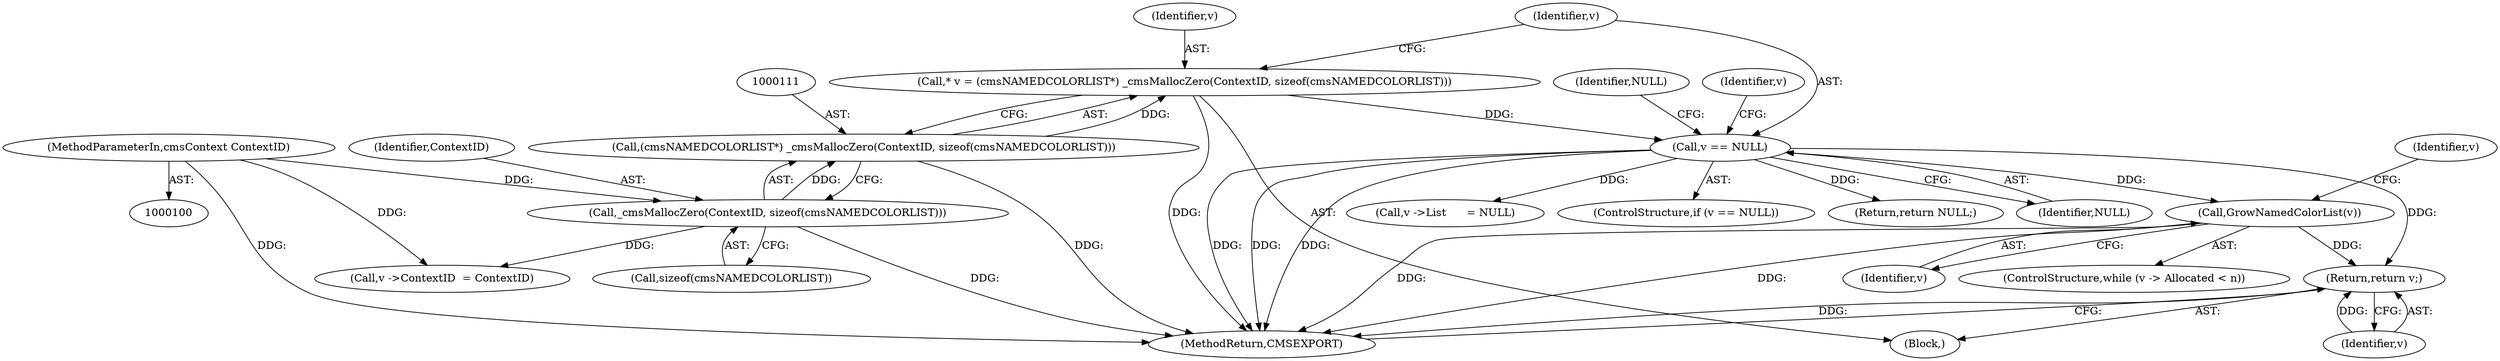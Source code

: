 digraph "0_Little-CMS_91c2db7f2559be504211b283bc3a2c631d6f06d9@pointer" {
"1000143" [label="(Call,GrowNamedColorList(v))"];
"1000117" [label="(Call,v == NULL)"];
"1000108" [label="(Call,* v = (cmsNAMEDCOLORLIST*) _cmsMallocZero(ContextID, sizeof(cmsNAMEDCOLORLIST)))"];
"1000110" [label="(Call,(cmsNAMEDCOLORLIST*) _cmsMallocZero(ContextID, sizeof(cmsNAMEDCOLORLIST)))"];
"1000112" [label="(Call,_cmsMallocZero(ContextID, sizeof(cmsNAMEDCOLORLIST)))"];
"1000101" [label="(MethodParameterIn,cmsContext ContextID)"];
"1000185" [label="(Return,return v;)"];
"1000185" [label="(Return,return v;)"];
"1000113" [label="(Identifier,ContextID)"];
"1000187" [label="(MethodReturn,CMSEXPORT)"];
"1000106" [label="(Block,)"];
"1000108" [label="(Call,* v = (cmsNAMEDCOLORLIST*) _cmsMallocZero(ContextID, sizeof(cmsNAMEDCOLORLIST)))"];
"1000122" [label="(Call,v ->List      = NULL)"];
"1000144" [label="(Identifier,v)"];
"1000118" [label="(Identifier,v)"];
"1000143" [label="(Call,GrowNamedColorList(v))"];
"1000110" [label="(Call,(cmsNAMEDCOLORLIST*) _cmsMallocZero(ContextID, sizeof(cmsNAMEDCOLORLIST)))"];
"1000140" [label="(Identifier,v)"];
"1000137" [label="(ControlStructure,while (v -> Allocated < n))"];
"1000116" [label="(ControlStructure,if (v == NULL))"];
"1000121" [label="(Identifier,NULL)"];
"1000120" [label="(Return,return NULL;)"];
"1000114" [label="(Call,sizeof(cmsNAMEDCOLORLIST))"];
"1000186" [label="(Identifier,v)"];
"1000117" [label="(Call,v == NULL)"];
"1000119" [label="(Identifier,NULL)"];
"1000109" [label="(Identifier,v)"];
"1000101" [label="(MethodParameterIn,cmsContext ContextID)"];
"1000132" [label="(Call,v ->ContextID  = ContextID)"];
"1000112" [label="(Call,_cmsMallocZero(ContextID, sizeof(cmsNAMEDCOLORLIST)))"];
"1000124" [label="(Identifier,v)"];
"1000143" -> "1000137"  [label="AST: "];
"1000143" -> "1000144"  [label="CFG: "];
"1000144" -> "1000143"  [label="AST: "];
"1000140" -> "1000143"  [label="CFG: "];
"1000143" -> "1000187"  [label="DDG: "];
"1000143" -> "1000187"  [label="DDG: "];
"1000117" -> "1000143"  [label="DDG: "];
"1000143" -> "1000185"  [label="DDG: "];
"1000117" -> "1000116"  [label="AST: "];
"1000117" -> "1000119"  [label="CFG: "];
"1000118" -> "1000117"  [label="AST: "];
"1000119" -> "1000117"  [label="AST: "];
"1000121" -> "1000117"  [label="CFG: "];
"1000124" -> "1000117"  [label="CFG: "];
"1000117" -> "1000187"  [label="DDG: "];
"1000117" -> "1000187"  [label="DDG: "];
"1000117" -> "1000187"  [label="DDG: "];
"1000108" -> "1000117"  [label="DDG: "];
"1000117" -> "1000120"  [label="DDG: "];
"1000117" -> "1000122"  [label="DDG: "];
"1000117" -> "1000185"  [label="DDG: "];
"1000108" -> "1000106"  [label="AST: "];
"1000108" -> "1000110"  [label="CFG: "];
"1000109" -> "1000108"  [label="AST: "];
"1000110" -> "1000108"  [label="AST: "];
"1000118" -> "1000108"  [label="CFG: "];
"1000108" -> "1000187"  [label="DDG: "];
"1000110" -> "1000108"  [label="DDG: "];
"1000110" -> "1000112"  [label="CFG: "];
"1000111" -> "1000110"  [label="AST: "];
"1000112" -> "1000110"  [label="AST: "];
"1000110" -> "1000187"  [label="DDG: "];
"1000112" -> "1000110"  [label="DDG: "];
"1000112" -> "1000114"  [label="CFG: "];
"1000113" -> "1000112"  [label="AST: "];
"1000114" -> "1000112"  [label="AST: "];
"1000112" -> "1000187"  [label="DDG: "];
"1000101" -> "1000112"  [label="DDG: "];
"1000112" -> "1000132"  [label="DDG: "];
"1000101" -> "1000100"  [label="AST: "];
"1000101" -> "1000187"  [label="DDG: "];
"1000101" -> "1000132"  [label="DDG: "];
"1000185" -> "1000106"  [label="AST: "];
"1000185" -> "1000186"  [label="CFG: "];
"1000186" -> "1000185"  [label="AST: "];
"1000187" -> "1000185"  [label="CFG: "];
"1000185" -> "1000187"  [label="DDG: "];
"1000186" -> "1000185"  [label="DDG: "];
}
